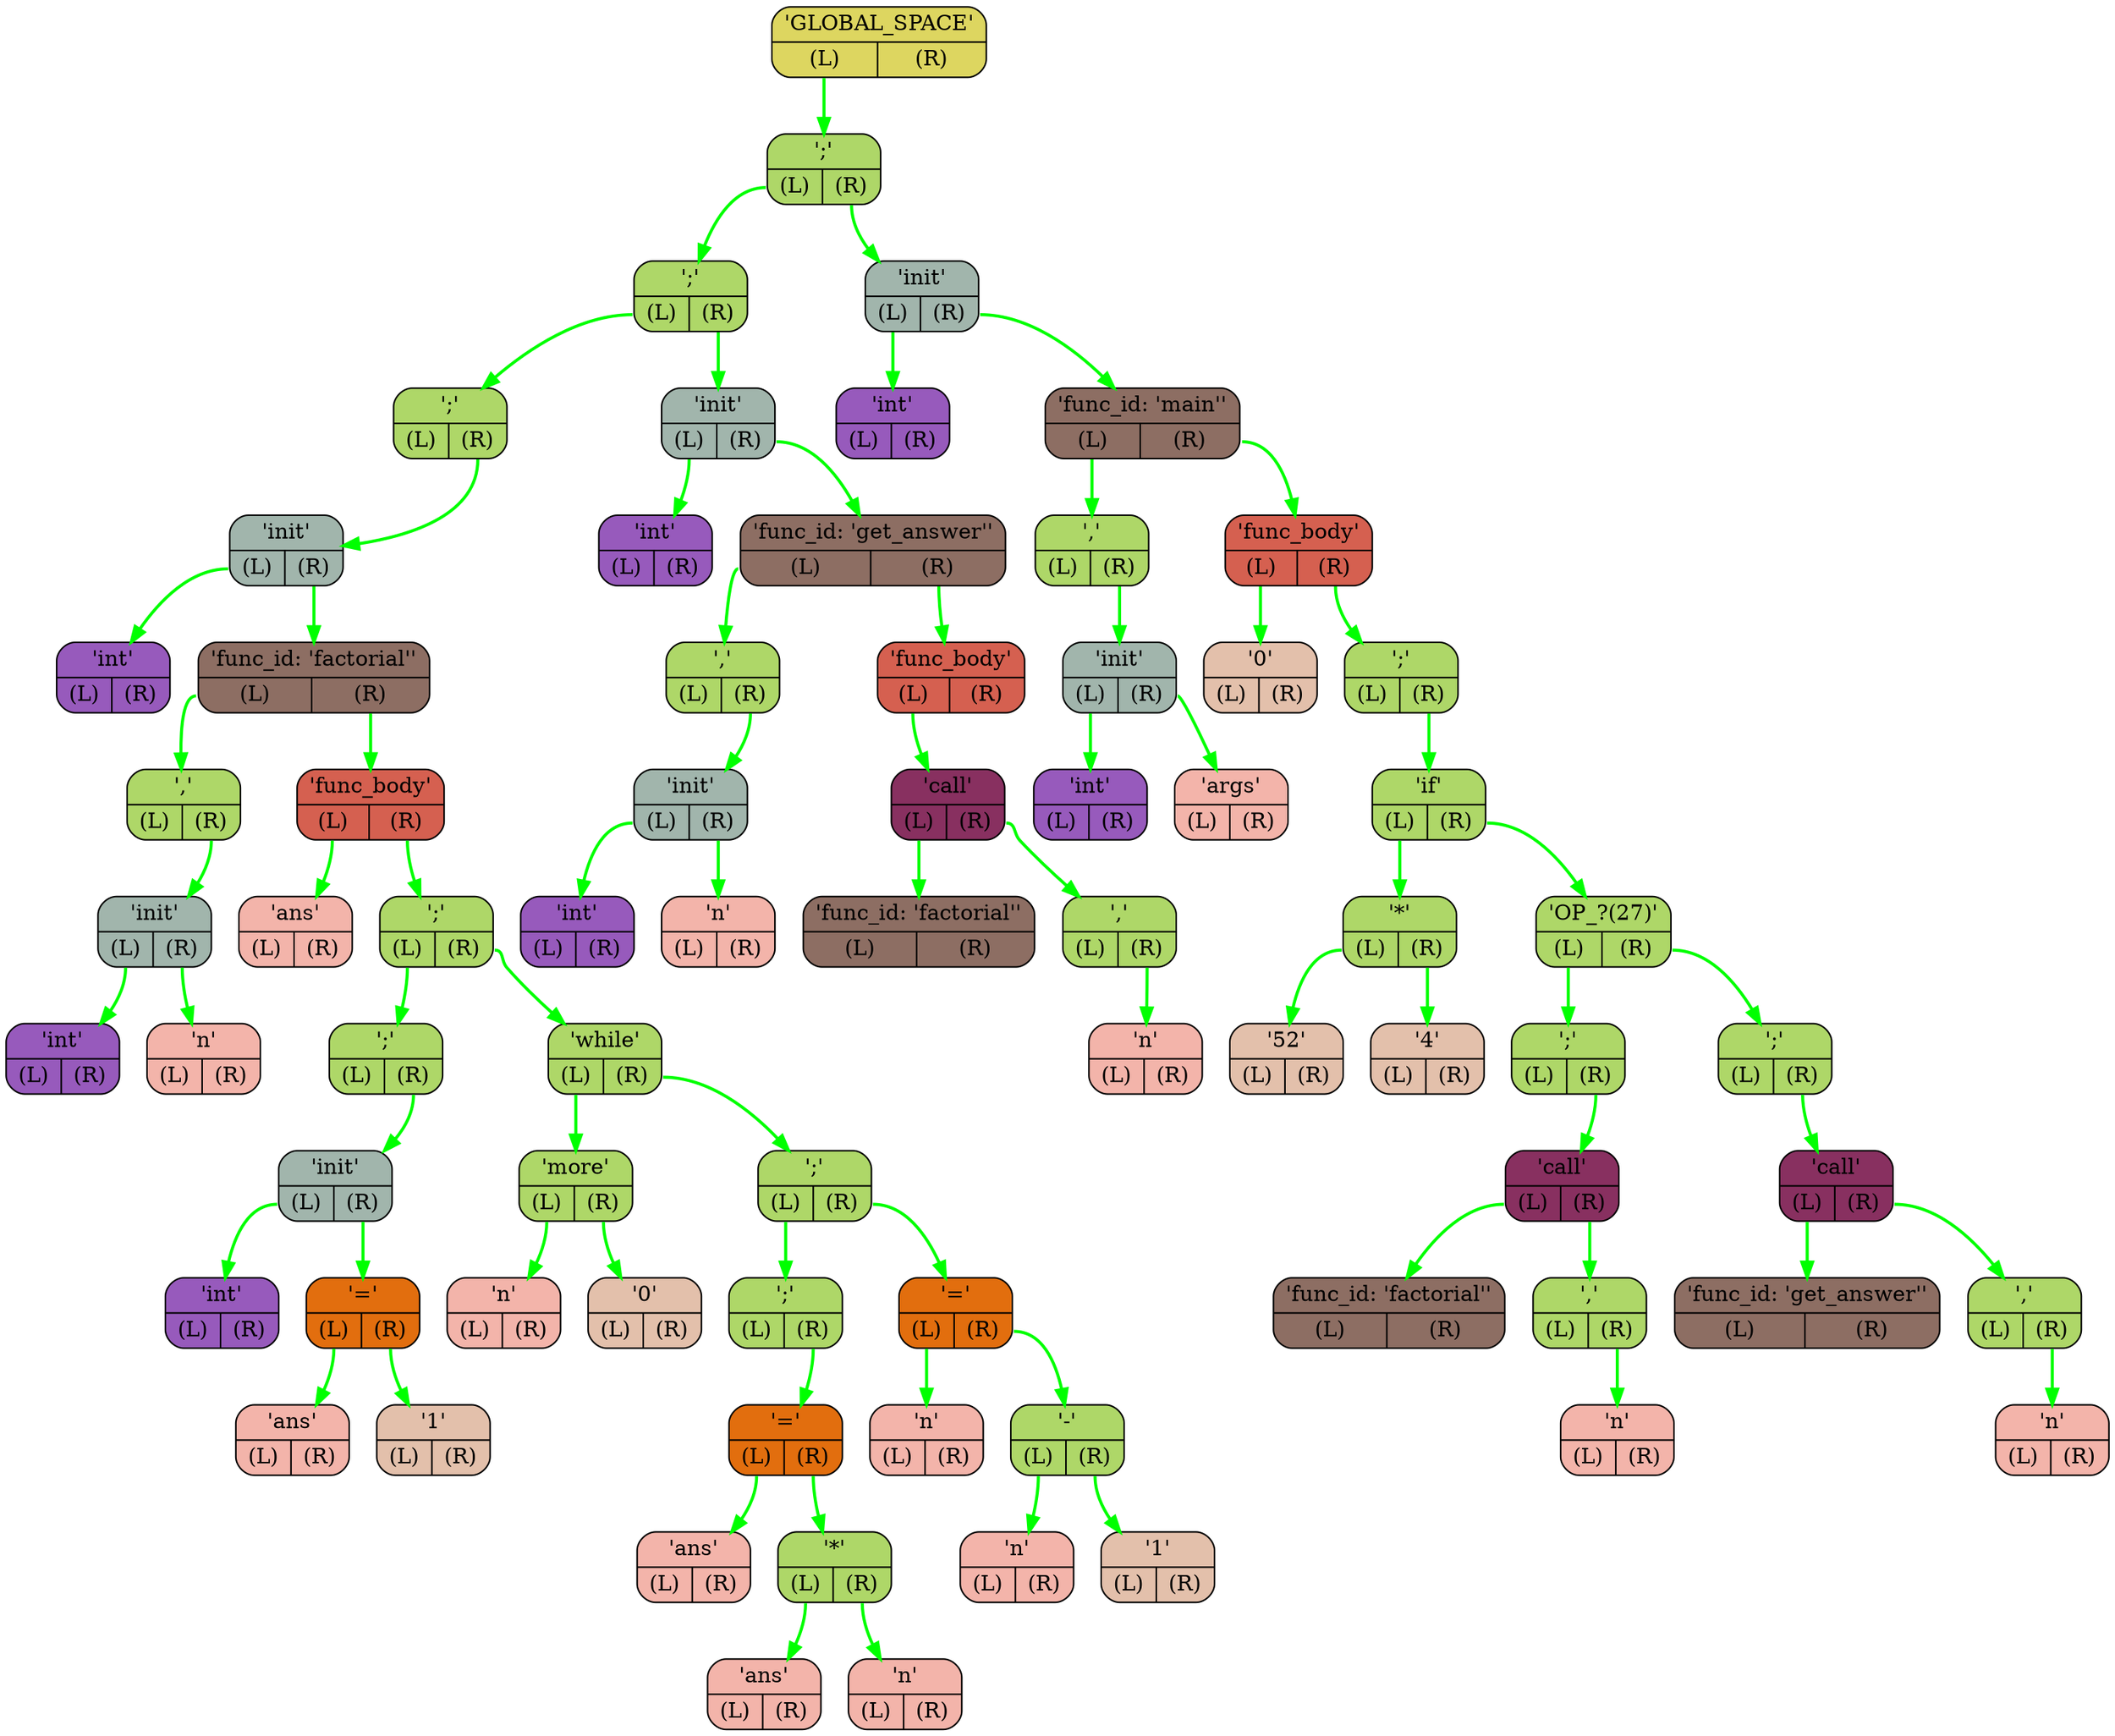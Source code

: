 digraph G{
    rankdir=TB;
    NODE0x7ffd5c80ec98[shape="Mrecord",color="black",fillcolor="#ddd660",style="filled",label="{'GLOBAL_SPACE' | {<L> (L) | <R> (R)}}"]
    NODE0x7ffd5c80ecc0[shape="Mrecord",color="black",fillcolor="#aed768",style="filled",label="{';' | {<L> (L) | <R> (R)}}"]
    NODE0x7ffd5c80ece8[shape="Mrecord",color="black",fillcolor="#aed768",style="filled",label="{';' | {<L> (L) | <R> (R)}}"]
    NODE0x7ffd5c80ed10[shape="Mrecord",color="black",fillcolor="#aed768",style="filled",label="{';' | {<L> (L) | <R> (R)}}"]
    NODE0x7ffd5c80ed38[shape="Mrecord",color="black",fillcolor="#a1b5ac",style="filled",label="{'init' | {<L> (L) | <R> (R)}}"]
    NODE0x7ffd5c80ed60[shape="Mrecord",color="black",fillcolor="#975abc",style="filled",label="{'int' | {<L> (L) | <R> (R)}}"]
    NODE0x7ffd5c80ed88[shape="Mrecord",color="black",fillcolor="#8d6e63",style="filled",label="{'func_id: 'factorial'' | {<L> (L) | <R> (R)}}"]
    NODE0x7ffd5c80edb0[shape="Mrecord",color="black",fillcolor="#aed768",style="filled",label="{',' | {<L> (L) | <R> (R)}}"]
    NODE0x7ffd5c80edd8[shape="Mrecord",color="black",fillcolor="#a1b5ac",style="filled",label="{'init' | {<L> (L) | <R> (R)}}"]
    NODE0x7ffd5c80ee00[shape="Mrecord",color="black",fillcolor="#975abc",style="filled",label="{'int' | {<L> (L) | <R> (R)}}"]
    NODE0x7ffd5c80ee28[shape="Mrecord",color="black",fillcolor="#f3b4aa",style="filled",label="{'n' | {<L> (L) | <R> (R)}}"]
    NODE0x7ffd5c80ee50[shape="Mrecord",color="black",fillcolor="#d56050",style="filled",label="{'func_body' | {<L> (L) | <R> (R)}}"]
    NODE0x7ffd5c80ee78[shape="Mrecord",color="black",fillcolor="#f3b4aa",style="filled",label="{'ans' | {<L> (L) | <R> (R)}}"]
    NODE0x7ffd5c80eea0[shape="Mrecord",color="black",fillcolor="#aed768",style="filled",label="{';' | {<L> (L) | <R> (R)}}"]
    NODE0x7ffd5c80eec8[shape="Mrecord",color="black",fillcolor="#aed768",style="filled",label="{';' | {<L> (L) | <R> (R)}}"]
    NODE0x7ffd5c80eef0[shape="Mrecord",color="black",fillcolor="#a1b5ac",style="filled",label="{'init' | {<L> (L) | <R> (R)}}"]
    NODE0x7ffd5c80ef18[shape="Mrecord",color="black",fillcolor="#975abc",style="filled",label="{'int' | {<L> (L) | <R> (R)}}"]
    NODE0x7ffd5c80ef40[shape="Mrecord",color="black",fillcolor="#e26e0e",style="filled",label="{'=' | {<L> (L) | <R> (R)}}"]
    NODE0x7ffd5c80ef68[shape="Mrecord",color="black",fillcolor="#f3b4aa",style="filled",label="{'ans' | {<L> (L) | <R> (R)}}"]
    NODE0x7ffd5c80ef90[shape="Mrecord",color="black",fillcolor="#e3c0ab",style="filled",label="{'1' | {<L> (L) | <R> (R)}}"]
    NODE0x7ffd5c80efb8[shape="Mrecord",color="black",fillcolor="#aed768",style="filled",label="{'while' | {<L> (L) | <R> (R)}}"]
    NODE0x7ffd5c80efe0[shape="Mrecord",color="black",fillcolor="#aed768",style="filled",label="{'more' | {<L> (L) | <R> (R)}}"]
    NODE0x7ffd5c80f008[shape="Mrecord",color="black",fillcolor="#f3b4aa",style="filled",label="{'n' | {<L> (L) | <R> (R)}}"]
    NODE0x7ffd5c80f030[shape="Mrecord",color="black",fillcolor="#e3c0ab",style="filled",label="{'0' | {<L> (L) | <R> (R)}}"]
    NODE0x7ffd5c80f058[shape="Mrecord",color="black",fillcolor="#aed768",style="filled",label="{';' | {<L> (L) | <R> (R)}}"]
    NODE0x7ffd5c80f080[shape="Mrecord",color="black",fillcolor="#aed768",style="filled",label="{';' | {<L> (L) | <R> (R)}}"]
    NODE0x7ffd5c80f0a8[shape="Mrecord",color="black",fillcolor="#e26e0e",style="filled",label="{'=' | {<L> (L) | <R> (R)}}"]
    NODE0x7ffd5c80f0d0[shape="Mrecord",color="black",fillcolor="#f3b4aa",style="filled",label="{'ans' | {<L> (L) | <R> (R)}}"]
    NODE0x7ffd5c80f0f8[shape="Mrecord",color="black",fillcolor="#aed768",style="filled",label="{'*' | {<L> (L) | <R> (R)}}"]
    NODE0x7ffd5c80f120[shape="Mrecord",color="black",fillcolor="#f3b4aa",style="filled",label="{'ans' | {<L> (L) | <R> (R)}}"]
    NODE0x7ffd5c80f148[shape="Mrecord",color="black",fillcolor="#f3b4aa",style="filled",label="{'n' | {<L> (L) | <R> (R)}}"]
    NODE0x7ffd5c80f170[shape="Mrecord",color="black",fillcolor="#e26e0e",style="filled",label="{'=' | {<L> (L) | <R> (R)}}"]
    NODE0x7ffd5c80f198[shape="Mrecord",color="black",fillcolor="#f3b4aa",style="filled",label="{'n' | {<L> (L) | <R> (R)}}"]
    NODE0x7ffd5c80f1c0[shape="Mrecord",color="black",fillcolor="#aed768",style="filled",label="{'-' | {<L> (L) | <R> (R)}}"]
    NODE0x7ffd5c80f1e8[shape="Mrecord",color="black",fillcolor="#f3b4aa",style="filled",label="{'n' | {<L> (L) | <R> (R)}}"]
    NODE0x7ffd5c80f210[shape="Mrecord",color="black",fillcolor="#e3c0ab",style="filled",label="{'1' | {<L> (L) | <R> (R)}}"]
    NODE0x7ffd5c80f238[shape="Mrecord",color="black",fillcolor="#a1b5ac",style="filled",label="{'init' | {<L> (L) | <R> (R)}}"]
    NODE0x7ffd5c80f260[shape="Mrecord",color="black",fillcolor="#975abc",style="filled",label="{'int' | {<L> (L) | <R> (R)}}"]
    NODE0x7ffd5c80f288[shape="Mrecord",color="black",fillcolor="#8d6e63",style="filled",label="{'func_id: 'get_answer'' | {<L> (L) | <R> (R)}}"]
    NODE0x7ffd5c80f2b0[shape="Mrecord",color="black",fillcolor="#aed768",style="filled",label="{',' | {<L> (L) | <R> (R)}}"]
    NODE0x7ffd5c80f2d8[shape="Mrecord",color="black",fillcolor="#a1b5ac",style="filled",label="{'init' | {<L> (L) | <R> (R)}}"]
    NODE0x7ffd5c80f300[shape="Mrecord",color="black",fillcolor="#975abc",style="filled",label="{'int' | {<L> (L) | <R> (R)}}"]
    NODE0x7ffd5c80f328[shape="Mrecord",color="black",fillcolor="#f3b4aa",style="filled",label="{'n' | {<L> (L) | <R> (R)}}"]
    NODE0x7ffd5c80f350[shape="Mrecord",color="black",fillcolor="#d56050",style="filled",label="{'func_body' | {<L> (L) | <R> (R)}}"]
    NODE0x7ffd5c80f378[shape="Mrecord",color="black",fillcolor="#883060",style="filled",label="{'call' | {<L> (L) | <R> (R)}}"]
    NODE0x7ffd5c80f3a0[shape="Mrecord",color="black",fillcolor="#8d6e63",style="filled",label="{'func_id: 'factorial'' | {<L> (L) | <R> (R)}}"]
    NODE0x7ffd5c80f3c8[shape="Mrecord",color="black",fillcolor="#aed768",style="filled",label="{',' | {<L> (L) | <R> (R)}}"]
    NODE0x7ffd5c80f3f0[shape="Mrecord",color="black",fillcolor="#f3b4aa",style="filled",label="{'n' | {<L> (L) | <R> (R)}}"]
    NODE0x7ffd5c80f418[shape="Mrecord",color="black",fillcolor="#a1b5ac",style="filled",label="{'init' | {<L> (L) | <R> (R)}}"]
    NODE0x7ffd5c80f440[shape="Mrecord",color="black",fillcolor="#975abc",style="filled",label="{'int' | {<L> (L) | <R> (R)}}"]
    NODE0x7ffd5c80f468[shape="Mrecord",color="black",fillcolor="#8d6e63",style="filled",label="{'func_id: 'main'' | {<L> (L) | <R> (R)}}"]
    NODE0x7ffd5c80f490[shape="Mrecord",color="black",fillcolor="#aed768",style="filled",label="{',' | {<L> (L) | <R> (R)}}"]
    NODE0x7ffd5c80f4b8[shape="Mrecord",color="black",fillcolor="#a1b5ac",style="filled",label="{'init' | {<L> (L) | <R> (R)}}"]
    NODE0x7ffd5c80f4e0[shape="Mrecord",color="black",fillcolor="#975abc",style="filled",label="{'int' | {<L> (L) | <R> (R)}}"]
    NODE0x7ffd5c80f508[shape="Mrecord",color="black",fillcolor="#f3b4aa",style="filled",label="{'args' | {<L> (L) | <R> (R)}}"]
    NODE0x7ffd5c80f530[shape="Mrecord",color="black",fillcolor="#d56050",style="filled",label="{'func_body' | {<L> (L) | <R> (R)}}"]
    NODE0x7ffd5c80f558[shape="Mrecord",color="black",fillcolor="#e3c0ab",style="filled",label="{'0' | {<L> (L) | <R> (R)}}"]
    NODE0x7ffd5c80f580[shape="Mrecord",color="black",fillcolor="#aed768",style="filled",label="{';' | {<L> (L) | <R> (R)}}"]
    NODE0x7ffd5c80f5a8[shape="Mrecord",color="black",fillcolor="#aed768",style="filled",label="{'if' | {<L> (L) | <R> (R)}}"]
    NODE0x7ffd5c80f5d0[shape="Mrecord",color="black",fillcolor="#aed768",style="filled",label="{'*' | {<L> (L) | <R> (R)}}"]
    NODE0x7ffd5c80f5f8[shape="Mrecord",color="black",fillcolor="#e3c0ab",style="filled",label="{'52' | {<L> (L) | <R> (R)}}"]
    NODE0x7ffd5c80f620[shape="Mrecord",color="black",fillcolor="#e3c0ab",style="filled",label="{'4' | {<L> (L) | <R> (R)}}"]
    NODE0x7ffd5c80f648[shape="Mrecord",color="black",fillcolor="#aed768",style="filled",label="{'OP_?(27)' | {<L> (L) | <R> (R)}}"]
    NODE0x7ffd5c80f670[shape="Mrecord",color="black",fillcolor="#aed768",style="filled",label="{';' | {<L> (L) | <R> (R)}}"]
    NODE0x7ffd5c80f698[shape="Mrecord",color="black",fillcolor="#883060",style="filled",label="{'call' | {<L> (L) | <R> (R)}}"]
    NODE0x7ffd5c80f6c0[shape="Mrecord",color="black",fillcolor="#8d6e63",style="filled",label="{'func_id: 'factorial'' | {<L> (L) | <R> (R)}}"]
    NODE0x7ffd5c80f6e8[shape="Mrecord",color="black",fillcolor="#aed768",style="filled",label="{',' | {<L> (L) | <R> (R)}}"]
    NODE0x7ffd5c80f710[shape="Mrecord",color="black",fillcolor="#f3b4aa",style="filled",label="{'n' | {<L> (L) | <R> (R)}}"]
    NODE0x7ffd5c80f738[shape="Mrecord",color="black",fillcolor="#aed768",style="filled",label="{';' | {<L> (L) | <R> (R)}}"]
    NODE0x7ffd5c80f760[shape="Mrecord",color="black",fillcolor="#883060",style="filled",label="{'call' | {<L> (L) | <R> (R)}}"]
    NODE0x7ffd5c80f788[shape="Mrecord",color="black",fillcolor="#8d6e63",style="filled",label="{'func_id: 'get_answer'' | {<L> (L) | <R> (R)}}"]
    NODE0x7ffd5c80f7b0[shape="Mrecord",color="black",fillcolor="#aed768",style="filled",label="{',' | {<L> (L) | <R> (R)}}"]
    NODE0x7ffd5c80f7d8[shape="Mrecord",color="black",fillcolor="#f3b4aa",style="filled",label="{'n' | {<L> (L) | <R> (R)}}"]
    NODE0x7ffd5c80edd8:L-> NODE0x7ffd5c80ee00 [color="#00FF00",penwidth=2,label=""]
    NODE0x7ffd5c80edd8:R-> NODE0x7ffd5c80ee28 [color="#00FF00",penwidth=2,label=""]
    NODE0x7ffd5c80edb0:R-> NODE0x7ffd5c80edd8 [color="#00FF00",penwidth=2,label=""]
    NODE0x7ffd5c80ef40:L-> NODE0x7ffd5c80ef68 [color="#00FF00",penwidth=2,label=""]
    NODE0x7ffd5c80ef40:R-> NODE0x7ffd5c80ef90 [color="#00FF00",penwidth=2,label=""]
    NODE0x7ffd5c80eef0:L-> NODE0x7ffd5c80ef18 [color="#00FF00",penwidth=2,label=""]
    NODE0x7ffd5c80eef0:R-> NODE0x7ffd5c80ef40 [color="#00FF00",penwidth=2,label=""]
    NODE0x7ffd5c80eec8:R-> NODE0x7ffd5c80eef0 [color="#00FF00",penwidth=2,label=""]
    NODE0x7ffd5c80efe0:L-> NODE0x7ffd5c80f008 [color="#00FF00",penwidth=2,label=""]
    NODE0x7ffd5c80efe0:R-> NODE0x7ffd5c80f030 [color="#00FF00",penwidth=2,label=""]
    NODE0x7ffd5c80f0f8:L-> NODE0x7ffd5c80f120 [color="#00FF00",penwidth=2,label=""]
    NODE0x7ffd5c80f0f8:R-> NODE0x7ffd5c80f148 [color="#00FF00",penwidth=2,label=""]
    NODE0x7ffd5c80f0a8:L-> NODE0x7ffd5c80f0d0 [color="#00FF00",penwidth=2,label=""]
    NODE0x7ffd5c80f0a8:R-> NODE0x7ffd5c80f0f8 [color="#00FF00",penwidth=2,label=""]
    NODE0x7ffd5c80f080:R-> NODE0x7ffd5c80f0a8 [color="#00FF00",penwidth=2,label=""]
    NODE0x7ffd5c80f1c0:L-> NODE0x7ffd5c80f1e8 [color="#00FF00",penwidth=2,label=""]
    NODE0x7ffd5c80f1c0:R-> NODE0x7ffd5c80f210 [color="#00FF00",penwidth=2,label=""]
    NODE0x7ffd5c80f170:L-> NODE0x7ffd5c80f198 [color="#00FF00",penwidth=2,label=""]
    NODE0x7ffd5c80f170:R-> NODE0x7ffd5c80f1c0 [color="#00FF00",penwidth=2,label=""]
    NODE0x7ffd5c80f058:L-> NODE0x7ffd5c80f080 [color="#00FF00",penwidth=2,label=""]
    NODE0x7ffd5c80f058:R-> NODE0x7ffd5c80f170 [color="#00FF00",penwidth=2,label=""]
    NODE0x7ffd5c80efb8:L-> NODE0x7ffd5c80efe0 [color="#00FF00",penwidth=2,label=""]
    NODE0x7ffd5c80efb8:R-> NODE0x7ffd5c80f058 [color="#00FF00",penwidth=2,label=""]
    NODE0x7ffd5c80eea0:L-> NODE0x7ffd5c80eec8 [color="#00FF00",penwidth=2,label=""]
    NODE0x7ffd5c80eea0:R-> NODE0x7ffd5c80efb8 [color="#00FF00",penwidth=2,label=""]
    NODE0x7ffd5c80ee50:L-> NODE0x7ffd5c80ee78 [color="#00FF00",penwidth=2,label=""]
    NODE0x7ffd5c80ee50:R-> NODE0x7ffd5c80eea0 [color="#00FF00",penwidth=2,label=""]
    NODE0x7ffd5c80ed88:L-> NODE0x7ffd5c80edb0 [color="#00FF00",penwidth=2,label=""]
    NODE0x7ffd5c80ed88:R-> NODE0x7ffd5c80ee50 [color="#00FF00",penwidth=2,label=""]
    NODE0x7ffd5c80ed38:L-> NODE0x7ffd5c80ed60 [color="#00FF00",penwidth=2,label=""]
    NODE0x7ffd5c80ed38:R-> NODE0x7ffd5c80ed88 [color="#00FF00",penwidth=2,label=""]
    NODE0x7ffd5c80ed10:R-> NODE0x7ffd5c80ed38 [color="#00FF00",penwidth=2,label=""]
    NODE0x7ffd5c80f2d8:L-> NODE0x7ffd5c80f300 [color="#00FF00",penwidth=2,label=""]
    NODE0x7ffd5c80f2d8:R-> NODE0x7ffd5c80f328 [color="#00FF00",penwidth=2,label=""]
    NODE0x7ffd5c80f2b0:R-> NODE0x7ffd5c80f2d8 [color="#00FF00",penwidth=2,label=""]
    NODE0x7ffd5c80f3c8:R-> NODE0x7ffd5c80f3f0 [color="#00FF00",penwidth=2,label=""]
    NODE0x7ffd5c80f378:L-> NODE0x7ffd5c80f3a0 [color="#00FF00",penwidth=2,label=""]
    NODE0x7ffd5c80f378:R-> NODE0x7ffd5c80f3c8 [color="#00FF00",penwidth=2,label=""]
    NODE0x7ffd5c80f350:L-> NODE0x7ffd5c80f378 [color="#00FF00",penwidth=2,label=""]
    NODE0x7ffd5c80f288:L-> NODE0x7ffd5c80f2b0 [color="#00FF00",penwidth=2,label=""]
    NODE0x7ffd5c80f288:R-> NODE0x7ffd5c80f350 [color="#00FF00",penwidth=2,label=""]
    NODE0x7ffd5c80f238:L-> NODE0x7ffd5c80f260 [color="#00FF00",penwidth=2,label=""]
    NODE0x7ffd5c80f238:R-> NODE0x7ffd5c80f288 [color="#00FF00",penwidth=2,label=""]
    NODE0x7ffd5c80ece8:L-> NODE0x7ffd5c80ed10 [color="#00FF00",penwidth=2,label=""]
    NODE0x7ffd5c80ece8:R-> NODE0x7ffd5c80f238 [color="#00FF00",penwidth=2,label=""]
    NODE0x7ffd5c80f4b8:L-> NODE0x7ffd5c80f4e0 [color="#00FF00",penwidth=2,label=""]
    NODE0x7ffd5c80f4b8:R-> NODE0x7ffd5c80f508 [color="#00FF00",penwidth=2,label=""]
    NODE0x7ffd5c80f490:R-> NODE0x7ffd5c80f4b8 [color="#00FF00",penwidth=2,label=""]
    NODE0x7ffd5c80f5d0:L-> NODE0x7ffd5c80f5f8 [color="#00FF00",penwidth=2,label=""]
    NODE0x7ffd5c80f5d0:R-> NODE0x7ffd5c80f620 [color="#00FF00",penwidth=2,label=""]
    NODE0x7ffd5c80f6e8:R-> NODE0x7ffd5c80f710 [color="#00FF00",penwidth=2,label=""]
    NODE0x7ffd5c80f698:L-> NODE0x7ffd5c80f6c0 [color="#00FF00",penwidth=2,label=""]
    NODE0x7ffd5c80f698:R-> NODE0x7ffd5c80f6e8 [color="#00FF00",penwidth=2,label=""]
    NODE0x7ffd5c80f670:R-> NODE0x7ffd5c80f698 [color="#00FF00",penwidth=2,label=""]
    NODE0x7ffd5c80f7b0:R-> NODE0x7ffd5c80f7d8 [color="#00FF00",penwidth=2,label=""]
    NODE0x7ffd5c80f760:L-> NODE0x7ffd5c80f788 [color="#00FF00",penwidth=2,label=""]
    NODE0x7ffd5c80f760:R-> NODE0x7ffd5c80f7b0 [color="#00FF00",penwidth=2,label=""]
    NODE0x7ffd5c80f738:R-> NODE0x7ffd5c80f760 [color="#00FF00",penwidth=2,label=""]
    NODE0x7ffd5c80f648:L-> NODE0x7ffd5c80f670 [color="#00FF00",penwidth=2,label=""]
    NODE0x7ffd5c80f648:R-> NODE0x7ffd5c80f738 [color="#00FF00",penwidth=2,label=""]
    NODE0x7ffd5c80f5a8:L-> NODE0x7ffd5c80f5d0 [color="#00FF00",penwidth=2,label=""]
    NODE0x7ffd5c80f5a8:R-> NODE0x7ffd5c80f648 [color="#00FF00",penwidth=2,label=""]
    NODE0x7ffd5c80f580:R-> NODE0x7ffd5c80f5a8 [color="#00FF00",penwidth=2,label=""]
    NODE0x7ffd5c80f530:L-> NODE0x7ffd5c80f558 [color="#00FF00",penwidth=2,label=""]
    NODE0x7ffd5c80f530:R-> NODE0x7ffd5c80f580 [color="#00FF00",penwidth=2,label=""]
    NODE0x7ffd5c80f468:L-> NODE0x7ffd5c80f490 [color="#00FF00",penwidth=2,label=""]
    NODE0x7ffd5c80f468:R-> NODE0x7ffd5c80f530 [color="#00FF00",penwidth=2,label=""]
    NODE0x7ffd5c80f418:L-> NODE0x7ffd5c80f440 [color="#00FF00",penwidth=2,label=""]
    NODE0x7ffd5c80f418:R-> NODE0x7ffd5c80f468 [color="#00FF00",penwidth=2,label=""]
    NODE0x7ffd5c80ecc0:L-> NODE0x7ffd5c80ece8 [color="#00FF00",penwidth=2,label=""]
    NODE0x7ffd5c80ecc0:R-> NODE0x7ffd5c80f418 [color="#00FF00",penwidth=2,label=""]
    NODE0x7ffd5c80ec98:L-> NODE0x7ffd5c80ecc0 [color="#00FF00",penwidth=2,label=""]
}